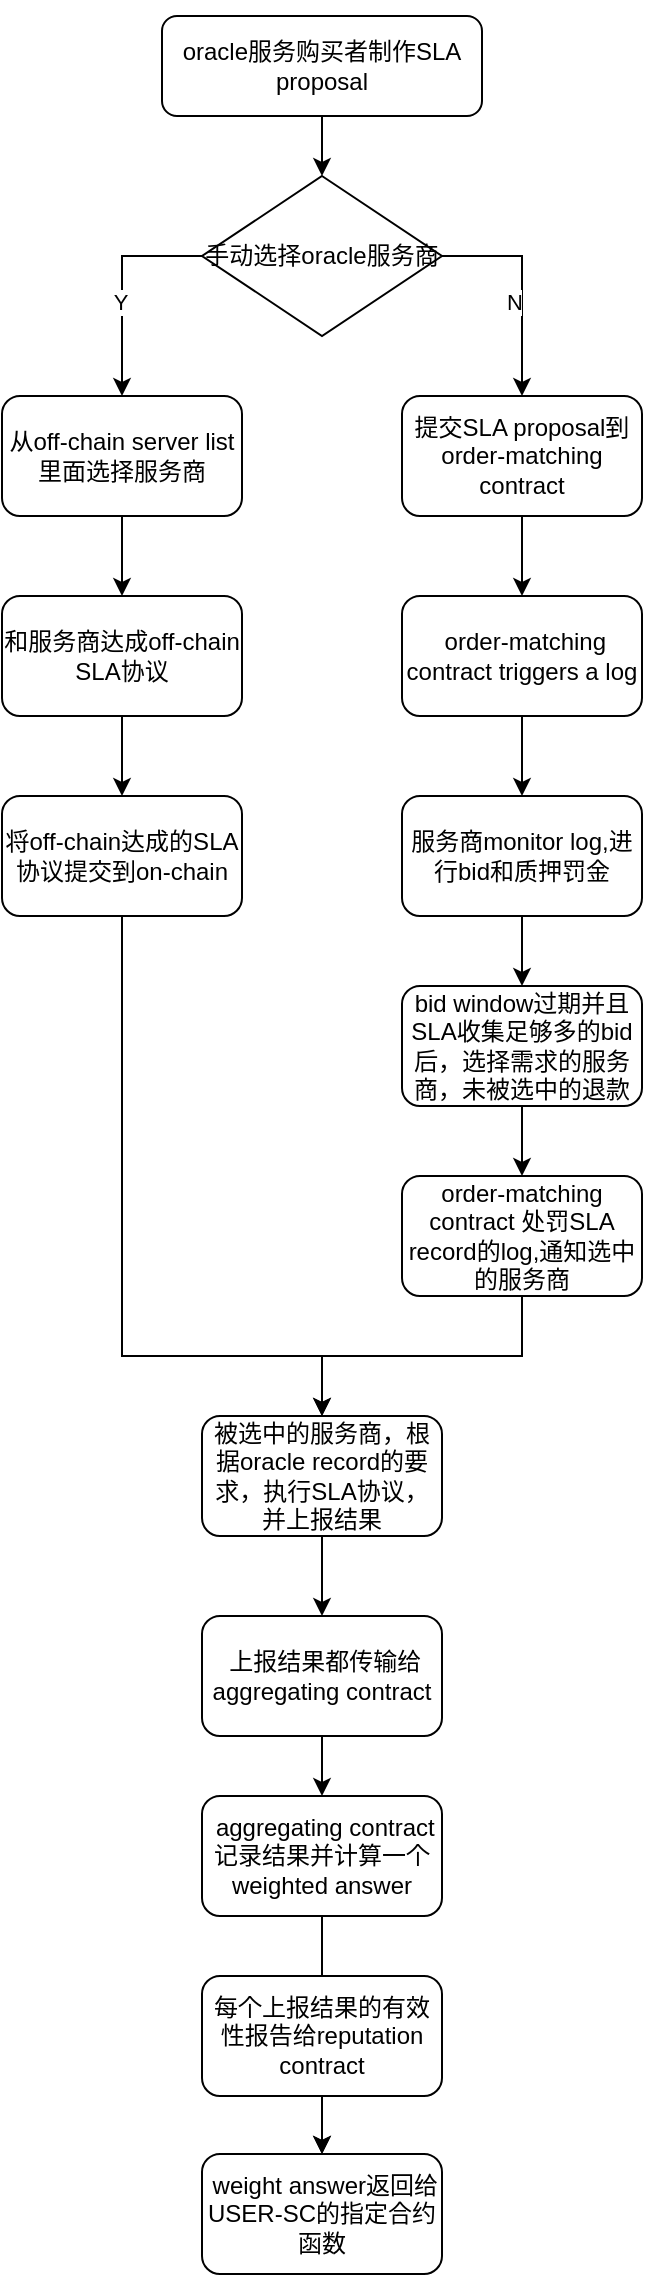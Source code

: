 <mxfile version="20.0.4" type="github" pages="3">
  <diagram id="gu0fIiZsyZpP-8pOVgPo" name="Page-1">
    <mxGraphModel dx="1426" dy="803" grid="1" gridSize="10" guides="1" tooltips="1" connect="1" arrows="1" fold="1" page="1" pageScale="1" pageWidth="827" pageHeight="1169" math="0" shadow="0">
      <root>
        <mxCell id="0" />
        <mxCell id="1" parent="0" />
        <mxCell id="YdMrerSNMZAgxP6pczuO-19" style="edgeStyle=orthogonalEdgeStyle;rounded=0;orthogonalLoop=1;jettySize=auto;html=1;exitX=0.75;exitY=0;exitDx=0;exitDy=0;" parent="1" source="YdMrerSNMZAgxP6pczuO-1" edge="1">
          <mxGeometry relative="1" as="geometry">
            <mxPoint x="408" y="60" as="targetPoint" />
          </mxGeometry>
        </mxCell>
        <mxCell id="YdMrerSNMZAgxP6pczuO-22" value="" style="edgeStyle=orthogonalEdgeStyle;rounded=0;orthogonalLoop=1;jettySize=auto;html=1;" parent="1" source="YdMrerSNMZAgxP6pczuO-1" target="YdMrerSNMZAgxP6pczuO-2" edge="1">
          <mxGeometry relative="1" as="geometry" />
        </mxCell>
        <mxCell id="YdMrerSNMZAgxP6pczuO-1" value="oracle服务购买者制作SLA proposal" style="rounded=1;whiteSpace=wrap;html=1;" parent="1" vertex="1">
          <mxGeometry x="320" y="40" width="160" height="50" as="geometry" />
        </mxCell>
        <mxCell id="YdMrerSNMZAgxP6pczuO-23" style="edgeStyle=orthogonalEdgeStyle;rounded=0;orthogonalLoop=1;jettySize=auto;html=1;exitX=0;exitY=0.5;exitDx=0;exitDy=0;entryX=0.5;entryY=0;entryDx=0;entryDy=0;" parent="1" source="YdMrerSNMZAgxP6pczuO-2" target="YdMrerSNMZAgxP6pczuO-3" edge="1">
          <mxGeometry relative="1" as="geometry" />
        </mxCell>
        <mxCell id="YdMrerSNMZAgxP6pczuO-26" value="Y" style="edgeLabel;html=1;align=center;verticalAlign=middle;resizable=0;points=[];" parent="YdMrerSNMZAgxP6pczuO-23" vertex="1" connectable="0">
          <mxGeometry x="0.145" y="-1" relative="1" as="geometry">
            <mxPoint as="offset" />
          </mxGeometry>
        </mxCell>
        <mxCell id="YdMrerSNMZAgxP6pczuO-25" style="edgeStyle=orthogonalEdgeStyle;rounded=0;orthogonalLoop=1;jettySize=auto;html=1;entryX=0.5;entryY=0;entryDx=0;entryDy=0;exitX=1;exitY=0.5;exitDx=0;exitDy=0;" parent="1" source="YdMrerSNMZAgxP6pczuO-2" target="YdMrerSNMZAgxP6pczuO-8" edge="1">
          <mxGeometry relative="1" as="geometry">
            <mxPoint x="510" y="220" as="targetPoint" />
          </mxGeometry>
        </mxCell>
        <mxCell id="YdMrerSNMZAgxP6pczuO-27" value="N" style="edgeLabel;html=1;align=center;verticalAlign=middle;resizable=0;points=[];" parent="YdMrerSNMZAgxP6pczuO-25" vertex="1" connectable="0">
          <mxGeometry x="0.145" y="-4" relative="1" as="geometry">
            <mxPoint as="offset" />
          </mxGeometry>
        </mxCell>
        <mxCell id="YdMrerSNMZAgxP6pczuO-2" value="手动选择oracle服务商" style="rhombus;whiteSpace=wrap;html=1;" parent="1" vertex="1">
          <mxGeometry x="340" y="120" width="120" height="80" as="geometry" />
        </mxCell>
        <mxCell id="YdMrerSNMZAgxP6pczuO-28" value="" style="edgeStyle=orthogonalEdgeStyle;rounded=0;orthogonalLoop=1;jettySize=auto;html=1;" parent="1" source="YdMrerSNMZAgxP6pczuO-3" target="YdMrerSNMZAgxP6pczuO-6" edge="1">
          <mxGeometry relative="1" as="geometry" />
        </mxCell>
        <mxCell id="YdMrerSNMZAgxP6pczuO-3" value="从off-chain server list里面选择服务商" style="rounded=1;whiteSpace=wrap;html=1;" parent="1" vertex="1">
          <mxGeometry x="240" y="230" width="120" height="60" as="geometry" />
        </mxCell>
        <mxCell id="YdMrerSNMZAgxP6pczuO-29" value="" style="edgeStyle=orthogonalEdgeStyle;rounded=0;orthogonalLoop=1;jettySize=auto;html=1;" parent="1" source="YdMrerSNMZAgxP6pczuO-6" target="YdMrerSNMZAgxP6pczuO-7" edge="1">
          <mxGeometry relative="1" as="geometry" />
        </mxCell>
        <mxCell id="YdMrerSNMZAgxP6pczuO-6" value="和服务商达成off-chain SLA协议" style="rounded=1;whiteSpace=wrap;html=1;" parent="1" vertex="1">
          <mxGeometry x="240" y="330" width="120" height="60" as="geometry" />
        </mxCell>
        <mxCell id="YdMrerSNMZAgxP6pczuO-35" style="edgeStyle=orthogonalEdgeStyle;rounded=0;orthogonalLoop=1;jettySize=auto;html=1;" parent="1" source="YdMrerSNMZAgxP6pczuO-7" target="YdMrerSNMZAgxP6pczuO-13" edge="1">
          <mxGeometry relative="1" as="geometry">
            <Array as="points">
              <mxPoint x="300" y="710" />
              <mxPoint x="400" y="710" />
            </Array>
          </mxGeometry>
        </mxCell>
        <mxCell id="YdMrerSNMZAgxP6pczuO-7" value="将off-chain达成的SLA协议提交到on-chain" style="rounded=1;whiteSpace=wrap;html=1;" parent="1" vertex="1">
          <mxGeometry x="240" y="430" width="120" height="60" as="geometry" />
        </mxCell>
        <mxCell id="YdMrerSNMZAgxP6pczuO-30" value="" style="edgeStyle=orthogonalEdgeStyle;rounded=0;orthogonalLoop=1;jettySize=auto;html=1;" parent="1" source="YdMrerSNMZAgxP6pczuO-8" target="YdMrerSNMZAgxP6pczuO-9" edge="1">
          <mxGeometry relative="1" as="geometry" />
        </mxCell>
        <mxCell id="YdMrerSNMZAgxP6pczuO-8" value="提交SLA proposal到order-matching contract" style="rounded=1;whiteSpace=wrap;html=1;" parent="1" vertex="1">
          <mxGeometry x="440" y="230" width="120" height="60" as="geometry" />
        </mxCell>
        <mxCell id="YdMrerSNMZAgxP6pczuO-31" value="" style="edgeStyle=orthogonalEdgeStyle;rounded=0;orthogonalLoop=1;jettySize=auto;html=1;" parent="1" source="YdMrerSNMZAgxP6pczuO-9" target="YdMrerSNMZAgxP6pczuO-10" edge="1">
          <mxGeometry relative="1" as="geometry" />
        </mxCell>
        <mxCell id="YdMrerSNMZAgxP6pczuO-9" value="&amp;nbsp;order-matching contract triggers a log" style="rounded=1;whiteSpace=wrap;html=1;" parent="1" vertex="1">
          <mxGeometry x="440" y="330" width="120" height="60" as="geometry" />
        </mxCell>
        <mxCell id="YdMrerSNMZAgxP6pczuO-32" value="" style="edgeStyle=orthogonalEdgeStyle;rounded=0;orthogonalLoop=1;jettySize=auto;html=1;" parent="1" source="YdMrerSNMZAgxP6pczuO-10" target="YdMrerSNMZAgxP6pczuO-11" edge="1">
          <mxGeometry relative="1" as="geometry" />
        </mxCell>
        <mxCell id="YdMrerSNMZAgxP6pczuO-10" value="服务商monitor log,进行bid和质押罚金" style="rounded=1;whiteSpace=wrap;html=1;" parent="1" vertex="1">
          <mxGeometry x="440" y="430" width="120" height="60" as="geometry" />
        </mxCell>
        <mxCell id="YdMrerSNMZAgxP6pczuO-34" value="" style="edgeStyle=orthogonalEdgeStyle;rounded=0;orthogonalLoop=1;jettySize=auto;html=1;" parent="1" source="YdMrerSNMZAgxP6pczuO-11" target="YdMrerSNMZAgxP6pczuO-12" edge="1">
          <mxGeometry relative="1" as="geometry" />
        </mxCell>
        <mxCell id="YdMrerSNMZAgxP6pczuO-11" value="bid window过期并且SLA收集足够多的bid后，选择需求的服务商，未被选中的退款" style="rounded=1;whiteSpace=wrap;html=1;" parent="1" vertex="1">
          <mxGeometry x="440" y="525" width="120" height="60" as="geometry" />
        </mxCell>
        <mxCell id="YdMrerSNMZAgxP6pczuO-36" style="edgeStyle=orthogonalEdgeStyle;rounded=0;orthogonalLoop=1;jettySize=auto;html=1;entryX=0.5;entryY=0;entryDx=0;entryDy=0;" parent="1" source="YdMrerSNMZAgxP6pczuO-12" target="YdMrerSNMZAgxP6pczuO-13" edge="1">
          <mxGeometry relative="1" as="geometry" />
        </mxCell>
        <mxCell id="YdMrerSNMZAgxP6pczuO-12" value="order-matching contract 处罚SLA record的log,通知选中的服务商" style="rounded=1;whiteSpace=wrap;html=1;" parent="1" vertex="1">
          <mxGeometry x="440" y="620" width="120" height="60" as="geometry" />
        </mxCell>
        <mxCell id="YdMrerSNMZAgxP6pczuO-37" value="" style="edgeStyle=orthogonalEdgeStyle;rounded=0;orthogonalLoop=1;jettySize=auto;html=1;" parent="1" source="YdMrerSNMZAgxP6pczuO-13" target="YdMrerSNMZAgxP6pczuO-15" edge="1">
          <mxGeometry relative="1" as="geometry" />
        </mxCell>
        <mxCell id="YdMrerSNMZAgxP6pczuO-13" value="被选中的服务商，根据oracle record的要求，执行SLA协议，并上报结果" style="rounded=1;whiteSpace=wrap;html=1;" parent="1" vertex="1">
          <mxGeometry x="340" y="740" width="120" height="60" as="geometry" />
        </mxCell>
        <mxCell id="YdMrerSNMZAgxP6pczuO-38" value="" style="edgeStyle=orthogonalEdgeStyle;rounded=0;orthogonalLoop=1;jettySize=auto;html=1;" parent="1" source="YdMrerSNMZAgxP6pczuO-15" target="YdMrerSNMZAgxP6pczuO-16" edge="1">
          <mxGeometry relative="1" as="geometry" />
        </mxCell>
        <mxCell id="YdMrerSNMZAgxP6pczuO-15" value="&amp;nbsp;上报结果都传输给aggregating contract" style="rounded=1;whiteSpace=wrap;html=1;" parent="1" vertex="1">
          <mxGeometry x="340" y="840" width="120" height="60" as="geometry" />
        </mxCell>
        <mxCell id="YdMrerSNMZAgxP6pczuO-39" value="" style="edgeStyle=orthogonalEdgeStyle;rounded=0;orthogonalLoop=1;jettySize=auto;html=1;" parent="1" source="YdMrerSNMZAgxP6pczuO-16" target="YdMrerSNMZAgxP6pczuO-18" edge="1">
          <mxGeometry relative="1" as="geometry" />
        </mxCell>
        <mxCell id="YdMrerSNMZAgxP6pczuO-16" value="&amp;nbsp;aggregating contract记录结果并计算一个 weighted answer" style="rounded=1;whiteSpace=wrap;html=1;" parent="1" vertex="1">
          <mxGeometry x="340" y="930" width="120" height="60" as="geometry" />
        </mxCell>
        <mxCell id="YdMrerSNMZAgxP6pczuO-40" value="" style="edgeStyle=orthogonalEdgeStyle;rounded=0;orthogonalLoop=1;jettySize=auto;html=1;" parent="1" source="YdMrerSNMZAgxP6pczuO-17" target="YdMrerSNMZAgxP6pczuO-18" edge="1">
          <mxGeometry relative="1" as="geometry" />
        </mxCell>
        <mxCell id="YdMrerSNMZAgxP6pczuO-17" value="每个上报结果的有效性报告给reputation contract" style="rounded=1;whiteSpace=wrap;html=1;" parent="1" vertex="1">
          <mxGeometry x="340" y="1020" width="120" height="60" as="geometry" />
        </mxCell>
        <mxCell id="YdMrerSNMZAgxP6pczuO-18" value="&amp;nbsp;weight answer返回给USER-SC的指定合约函数" style="rounded=1;whiteSpace=wrap;html=1;" parent="1" vertex="1">
          <mxGeometry x="340" y="1109" width="120" height="60" as="geometry" />
        </mxCell>
      </root>
    </mxGraphModel>
  </diagram>
  <diagram id="8H1ESK5gDjF1mlNAqLFi" name="Page-2">
    <mxGraphModel dx="1426" dy="1972" grid="1" gridSize="10" guides="1" tooltips="1" connect="1" arrows="1" fold="1" page="1" pageScale="1" pageWidth="827" pageHeight="1169" math="0" shadow="0">
      <root>
        <mxCell id="JYxYyINiAp-uz-LpOoL5-0" />
        <mxCell id="JYxYyINiAp-uz-LpOoL5-1" parent="JYxYyINiAp-uz-LpOoL5-0" />
        <mxCell id="JYxYyINiAp-uz-LpOoL5-2" value="" style="rounded=1;whiteSpace=wrap;html=1;" parent="JYxYyINiAp-uz-LpOoL5-1" vertex="1">
          <mxGeometry x="210" y="-520" width="530" height="150" as="geometry" />
        </mxCell>
        <mxCell id="JYxYyINiAp-uz-LpOoL5-10" value="" style="edgeStyle=orthogonalEdgeStyle;rounded=0;orthogonalLoop=1;jettySize=auto;html=1;fontSize=18;" parent="JYxYyINiAp-uz-LpOoL5-1" source="JYxYyINiAp-uz-LpOoL5-3" target="JYxYyINiAp-uz-LpOoL5-4" edge="1">
          <mxGeometry relative="1" as="geometry" />
        </mxCell>
        <mxCell id="JYxYyINiAp-uz-LpOoL5-3" value="subtask-1" style="rounded=1;whiteSpace=wrap;html=1;" parent="JYxYyINiAp-uz-LpOoL5-1" vertex="1">
          <mxGeometry x="250" y="-475" width="100" height="55" as="geometry" />
        </mxCell>
        <mxCell id="JYxYyINiAp-uz-LpOoL5-4" value="subtask-2" style="rounded=1;whiteSpace=wrap;html=1;" parent="JYxYyINiAp-uz-LpOoL5-1" vertex="1">
          <mxGeometry x="390" y="-475" width="100" height="55" as="geometry" />
        </mxCell>
        <mxCell id="JYxYyINiAp-uz-LpOoL5-5" value="subtask-n" style="rounded=1;whiteSpace=wrap;html=1;" parent="JYxYyINiAp-uz-LpOoL5-1" vertex="1">
          <mxGeometry x="600" y="-475" width="100" height="55" as="geometry" />
        </mxCell>
        <mxCell id="JYxYyINiAp-uz-LpOoL5-6" value="assignment&lt;br&gt;" style="text;html=1;resizable=0;autosize=1;align=center;verticalAlign=middle;points=[];fillColor=none;strokeColor=none;rounded=0;" parent="JYxYyINiAp-uz-LpOoL5-1" vertex="1">
          <mxGeometry x="220" y="-510" width="80" height="20" as="geometry" />
        </mxCell>
        <mxCell id="JYxYyINiAp-uz-LpOoL5-11" value="" style="edgeStyle=orthogonalEdgeStyle;rounded=0;orthogonalLoop=1;jettySize=auto;html=1;fontSize=18;" parent="JYxYyINiAp-uz-LpOoL5-1" source="JYxYyINiAp-uz-LpOoL5-8" target="JYxYyINiAp-uz-LpOoL5-5" edge="1">
          <mxGeometry relative="1" as="geometry" />
        </mxCell>
        <mxCell id="JYxYyINiAp-uz-LpOoL5-8" value="&lt;font style=&quot;font-size: 18px&quot;&gt;... ...&lt;/font&gt;" style="text;html=1;resizable=0;autosize=1;align=center;verticalAlign=middle;points=[];fillColor=none;strokeColor=none;rounded=0;" parent="JYxYyINiAp-uz-LpOoL5-1" vertex="1">
          <mxGeometry x="515" y="-457.5" width="50" height="20" as="geometry" />
        </mxCell>
        <mxCell id="JYxYyINiAp-uz-LpOoL5-9" value="" style="endArrow=classic;html=1;rounded=0;fontSize=18;" parent="JYxYyINiAp-uz-LpOoL5-1" edge="1">
          <mxGeometry width="50" height="50" relative="1" as="geometry">
            <mxPoint x="190" y="-450" as="sourcePoint" />
            <mxPoint x="250" y="-450" as="targetPoint" />
          </mxGeometry>
        </mxCell>
        <mxCell id="JYxYyINiAp-uz-LpOoL5-12" value="" style="endArrow=classic;html=1;rounded=0;fontSize=18;" parent="JYxYyINiAp-uz-LpOoL5-1" edge="1">
          <mxGeometry width="50" height="50" relative="1" as="geometry">
            <mxPoint x="700" y="-448" as="sourcePoint" />
            <mxPoint x="760" y="-448" as="targetPoint" />
          </mxGeometry>
        </mxCell>
        <mxCell id="JYxYyINiAp-uz-LpOoL5-13" value="input" style="text;html=1;resizable=0;autosize=1;align=center;verticalAlign=middle;points=[];fillColor=none;strokeColor=none;rounded=0;fontSize=18;" parent="JYxYyINiAp-uz-LpOoL5-1" vertex="1">
          <mxGeometry x="140" y="-467.5" width="50" height="30" as="geometry" />
        </mxCell>
        <mxCell id="JYxYyINiAp-uz-LpOoL5-14" value="result" style="text;html=1;resizable=0;autosize=1;align=center;verticalAlign=middle;points=[];fillColor=none;strokeColor=none;rounded=0;fontSize=18;" parent="JYxYyINiAp-uz-LpOoL5-1" vertex="1">
          <mxGeometry x="767" y="-467.5" width="60" height="30" as="geometry" />
        </mxCell>
      </root>
    </mxGraphModel>
  </diagram>
  <diagram id="tKx_yoMRge8p1TASWj8r" name="Page-3">
    <mxGraphModel dx="1426" dy="746" grid="1" gridSize="10" guides="1" tooltips="1" connect="1" arrows="1" fold="1" page="1" pageScale="1" pageWidth="827" pageHeight="1169" math="0" shadow="0">
      <root>
        <mxCell id="0" />
        <mxCell id="1" parent="0" />
        <mxCell id="YwLv78hLG7w41Qseom_I-13" value="" style="group" vertex="1" connectable="0" parent="1">
          <mxGeometry x="40" y="80" width="530" height="140" as="geometry" />
        </mxCell>
        <mxCell id="YwLv78hLG7w41Qseom_I-2" value="" style="endArrow=none;html=1;rounded=0;" edge="1" parent="YwLv78hLG7w41Qseom_I-13">
          <mxGeometry width="50" height="50" relative="1" as="geometry">
            <mxPoint x="50" y="40" as="sourcePoint" />
            <mxPoint x="530" y="40" as="targetPoint" />
          </mxGeometry>
        </mxCell>
        <mxCell id="YwLv78hLG7w41Qseom_I-3" value="" style="endArrow=none;html=1;rounded=0;" edge="1" parent="YwLv78hLG7w41Qseom_I-13">
          <mxGeometry width="50" height="50" relative="1" as="geometry">
            <mxPoint x="90" y="140" as="sourcePoint" />
            <mxPoint x="90" as="targetPoint" />
          </mxGeometry>
        </mxCell>
        <mxCell id="YwLv78hLG7w41Qseom_I-4" value="U" style="text;html=1;align=center;verticalAlign=middle;resizable=0;points=[];autosize=1;strokeColor=none;fillColor=none;" vertex="1" parent="YwLv78hLG7w41Qseom_I-13">
          <mxGeometry x="100" y="5" width="30" height="30" as="geometry" />
        </mxCell>
        <mxCell id="YwLv78hLG7w41Qseom_I-5" value="C" style="text;html=1;align=center;verticalAlign=middle;resizable=0;points=[];autosize=1;strokeColor=none;fillColor=none;" vertex="1" parent="YwLv78hLG7w41Qseom_I-13">
          <mxGeometry x="220" y="5" width="30" height="30" as="geometry" />
        </mxCell>
        <mxCell id="YwLv78hLG7w41Qseom_I-6" value="A" style="text;html=1;align=center;verticalAlign=middle;resizable=0;points=[];autosize=1;strokeColor=none;fillColor=none;" vertex="1" parent="YwLv78hLG7w41Qseom_I-13">
          <mxGeometry x="340" y="5" width="30" height="30" as="geometry" />
        </mxCell>
        <mxCell id="YwLv78hLG7w41Qseom_I-7" value="B" style="text;html=1;align=center;verticalAlign=middle;resizable=0;points=[];autosize=1;strokeColor=none;fillColor=none;" vertex="1" parent="YwLv78hLG7w41Qseom_I-13">
          <mxGeometry x="460" y="5" width="30" height="30" as="geometry" />
        </mxCell>
        <mxCell id="YwLv78hLG7w41Qseom_I-8" value="msg.sender" style="text;html=1;align=center;verticalAlign=middle;resizable=0;points=[];autosize=1;strokeColor=none;fillColor=none;" vertex="1" parent="YwLv78hLG7w41Qseom_I-13">
          <mxGeometry y="60" width="90" height="30" as="geometry" />
        </mxCell>
        <mxCell id="YwLv78hLG7w41Qseom_I-9" value="space" style="text;html=1;align=center;verticalAlign=middle;resizable=0;points=[];autosize=1;strokeColor=none;fillColor=none;" vertex="1" parent="YwLv78hLG7w41Qseom_I-13">
          <mxGeometry x="30" y="105" width="60" height="30" as="geometry" />
        </mxCell>
        <mxCell id="YwLv78hLG7w41Qseom_I-10" value="" style="endArrow=classic;html=1;rounded=0;" edge="1" parent="YwLv78hLG7w41Qseom_I-13" source="YwLv78hLG7w41Qseom_I-4" target="YwLv78hLG7w41Qseom_I-5">
          <mxGeometry width="50" height="50" relative="1" as="geometry">
            <mxPoint x="140" y="20" as="sourcePoint" />
            <mxPoint x="180" y="10" as="targetPoint" />
          </mxGeometry>
        </mxCell>
        <mxCell id="YwLv78hLG7w41Qseom_I-11" value="" style="endArrow=classic;html=1;rounded=0;" edge="1" parent="YwLv78hLG7w41Qseom_I-13" source="YwLv78hLG7w41Qseom_I-5" target="YwLv78hLG7w41Qseom_I-6">
          <mxGeometry width="50" height="50" relative="1" as="geometry">
            <mxPoint x="250" y="19.5" as="sourcePoint" />
            <mxPoint x="340" y="19.5" as="targetPoint" />
          </mxGeometry>
        </mxCell>
        <mxCell id="YwLv78hLG7w41Qseom_I-12" value="" style="endArrow=classic;html=1;rounded=0;" edge="1" parent="YwLv78hLG7w41Qseom_I-13" source="YwLv78hLG7w41Qseom_I-6">
          <mxGeometry width="50" height="50" relative="1" as="geometry">
            <mxPoint x="370" y="19.5" as="sourcePoint" />
            <mxPoint x="460" y="20" as="targetPoint" />
          </mxGeometry>
        </mxCell>
        <mxCell id="YwLv78hLG7w41Qseom_I-50" value="U" style="text;html=1;align=center;verticalAlign=middle;resizable=0;points=[];autosize=1;strokeColor=none;fillColor=none;" vertex="1" parent="YwLv78hLG7w41Qseom_I-13">
          <mxGeometry x="220" y="60" width="30" height="30" as="geometry" />
        </mxCell>
        <mxCell id="YwLv78hLG7w41Qseom_I-51" value="U" style="text;html=1;align=center;verticalAlign=middle;resizable=0;points=[];autosize=1;strokeColor=none;fillColor=none;" vertex="1" parent="YwLv78hLG7w41Qseom_I-13">
          <mxGeometry x="340" y="60" width="30" height="30" as="geometry" />
        </mxCell>
        <mxCell id="YwLv78hLG7w41Qseom_I-52" value="U" style="text;html=1;align=center;verticalAlign=middle;resizable=0;points=[];autosize=1;strokeColor=none;fillColor=none;" vertex="1" parent="YwLv78hLG7w41Qseom_I-13">
          <mxGeometry x="460" y="60" width="30" height="30" as="geometry" />
        </mxCell>
        <mxCell id="YwLv78hLG7w41Qseom_I-53" value="C" style="text;html=1;align=center;verticalAlign=middle;resizable=0;points=[];autosize=1;strokeColor=none;fillColor=none;" vertex="1" parent="YwLv78hLG7w41Qseom_I-13">
          <mxGeometry x="220" y="105" width="30" height="30" as="geometry" />
        </mxCell>
        <mxCell id="YwLv78hLG7w41Qseom_I-54" value="C" style="text;html=1;align=center;verticalAlign=middle;resizable=0;points=[];autosize=1;strokeColor=none;fillColor=none;" vertex="1" parent="YwLv78hLG7w41Qseom_I-13">
          <mxGeometry x="340" y="105" width="30" height="30" as="geometry" />
        </mxCell>
        <mxCell id="YwLv78hLG7w41Qseom_I-55" value="C" style="text;html=1;align=center;verticalAlign=middle;resizable=0;points=[];autosize=1;strokeColor=none;fillColor=none;" vertex="1" parent="YwLv78hLG7w41Qseom_I-13">
          <mxGeometry x="460" y="105" width="30" height="30" as="geometry" />
        </mxCell>
        <mxCell id="YwLv78hLG7w41Qseom_I-89" value="D" style="shape=hexagon;perimeter=hexagonPerimeter2;whiteSpace=wrap;html=1;fixedSize=1;size=20;" vertex="1" parent="YwLv78hLG7w41Qseom_I-13">
          <mxGeometry x="260" y="-25" width="50" height="35" as="geometry" />
        </mxCell>
        <mxCell id="YwLv78hLG7w41Qseom_I-90" value="D" style="shape=hexagon;perimeter=hexagonPerimeter2;whiteSpace=wrap;html=1;fixedSize=1;" vertex="1" parent="YwLv78hLG7w41Qseom_I-13">
          <mxGeometry x="390" y="-25" width="50" height="35" as="geometry" />
        </mxCell>
        <mxCell id="YwLv78hLG7w41Qseom_I-14" value="" style="group" vertex="1" connectable="0" parent="1">
          <mxGeometry x="40" y="260" width="530" height="140" as="geometry" />
        </mxCell>
        <mxCell id="YwLv78hLG7w41Qseom_I-15" value="" style="endArrow=none;html=1;rounded=0;" edge="1" parent="YwLv78hLG7w41Qseom_I-14">
          <mxGeometry width="50" height="50" relative="1" as="geometry">
            <mxPoint x="50" y="40" as="sourcePoint" />
            <mxPoint x="530" y="40" as="targetPoint" />
          </mxGeometry>
        </mxCell>
        <mxCell id="YwLv78hLG7w41Qseom_I-16" value="" style="endArrow=none;html=1;rounded=0;" edge="1" parent="YwLv78hLG7w41Qseom_I-14">
          <mxGeometry width="50" height="50" relative="1" as="geometry">
            <mxPoint x="90" y="140" as="sourcePoint" />
            <mxPoint x="90" as="targetPoint" />
          </mxGeometry>
        </mxCell>
        <mxCell id="YwLv78hLG7w41Qseom_I-17" value="U" style="text;html=1;align=center;verticalAlign=middle;resizable=0;points=[];autosize=1;strokeColor=none;fillColor=none;" vertex="1" parent="YwLv78hLG7w41Qseom_I-14">
          <mxGeometry x="100" y="5" width="30" height="30" as="geometry" />
        </mxCell>
        <mxCell id="YwLv78hLG7w41Qseom_I-18" value="C" style="text;html=1;align=center;verticalAlign=middle;resizable=0;points=[];autosize=1;strokeColor=none;fillColor=none;" vertex="1" parent="YwLv78hLG7w41Qseom_I-14">
          <mxGeometry x="220" y="5" width="30" height="30" as="geometry" />
        </mxCell>
        <mxCell id="YwLv78hLG7w41Qseom_I-19" value="A" style="text;html=1;align=center;verticalAlign=middle;resizable=0;points=[];autosize=1;strokeColor=none;fillColor=none;" vertex="1" parent="YwLv78hLG7w41Qseom_I-14">
          <mxGeometry x="340" y="5" width="30" height="30" as="geometry" />
        </mxCell>
        <mxCell id="YwLv78hLG7w41Qseom_I-20" value="B" style="text;html=1;align=center;verticalAlign=middle;resizable=0;points=[];autosize=1;strokeColor=none;fillColor=none;" vertex="1" parent="YwLv78hLG7w41Qseom_I-14">
          <mxGeometry x="460" y="5" width="30" height="30" as="geometry" />
        </mxCell>
        <mxCell id="YwLv78hLG7w41Qseom_I-21" value="msg.sender" style="text;html=1;align=center;verticalAlign=middle;resizable=0;points=[];autosize=1;strokeColor=none;fillColor=none;" vertex="1" parent="YwLv78hLG7w41Qseom_I-14">
          <mxGeometry y="60" width="90" height="30" as="geometry" />
        </mxCell>
        <mxCell id="YwLv78hLG7w41Qseom_I-22" value="space" style="text;html=1;align=center;verticalAlign=middle;resizable=0;points=[];autosize=1;strokeColor=none;fillColor=none;" vertex="1" parent="YwLv78hLG7w41Qseom_I-14">
          <mxGeometry x="30" y="105" width="60" height="30" as="geometry" />
        </mxCell>
        <mxCell id="YwLv78hLG7w41Qseom_I-23" value="" style="endArrow=classic;html=1;rounded=0;" edge="1" parent="YwLv78hLG7w41Qseom_I-14" source="YwLv78hLG7w41Qseom_I-17" target="YwLv78hLG7w41Qseom_I-18">
          <mxGeometry width="50" height="50" relative="1" as="geometry">
            <mxPoint x="140" y="20" as="sourcePoint" />
            <mxPoint x="180" y="10" as="targetPoint" />
          </mxGeometry>
        </mxCell>
        <mxCell id="YwLv78hLG7w41Qseom_I-24" value="" style="endArrow=classic;html=1;rounded=0;" edge="1" parent="YwLv78hLG7w41Qseom_I-14" source="YwLv78hLG7w41Qseom_I-18" target="YwLv78hLG7w41Qseom_I-19">
          <mxGeometry width="50" height="50" relative="1" as="geometry">
            <mxPoint x="250" y="19.5" as="sourcePoint" />
            <mxPoint x="340" y="19.5" as="targetPoint" />
          </mxGeometry>
        </mxCell>
        <mxCell id="YwLv78hLG7w41Qseom_I-25" value="" style="endArrow=classic;html=1;rounded=0;" edge="1" parent="YwLv78hLG7w41Qseom_I-14" source="YwLv78hLG7w41Qseom_I-19">
          <mxGeometry width="50" height="50" relative="1" as="geometry">
            <mxPoint x="370" y="19.5" as="sourcePoint" />
            <mxPoint x="460" y="20" as="targetPoint" />
          </mxGeometry>
        </mxCell>
        <mxCell id="YwLv78hLG7w41Qseom_I-56" value="U" style="text;html=1;align=center;verticalAlign=middle;resizable=0;points=[];autosize=1;strokeColor=none;fillColor=none;" vertex="1" parent="YwLv78hLG7w41Qseom_I-14">
          <mxGeometry x="220" y="60" width="30" height="30" as="geometry" />
        </mxCell>
        <mxCell id="YwLv78hLG7w41Qseom_I-57" value="U" style="text;html=1;align=center;verticalAlign=middle;resizable=0;points=[];autosize=1;strokeColor=none;fillColor=none;" vertex="1" parent="YwLv78hLG7w41Qseom_I-14">
          <mxGeometry x="340" y="60" width="30" height="30" as="geometry" />
        </mxCell>
        <mxCell id="YwLv78hLG7w41Qseom_I-58" value="C" style="text;html=1;align=center;verticalAlign=middle;resizable=0;points=[];autosize=1;strokeColor=none;fillColor=none;" vertex="1" parent="YwLv78hLG7w41Qseom_I-14">
          <mxGeometry x="460" y="60" width="30" height="30" as="geometry" />
        </mxCell>
        <mxCell id="YwLv78hLG7w41Qseom_I-59" value="C" style="text;html=1;align=center;verticalAlign=middle;resizable=0;points=[];autosize=1;strokeColor=none;fillColor=none;" vertex="1" parent="YwLv78hLG7w41Qseom_I-14">
          <mxGeometry x="220" y="105" width="30" height="30" as="geometry" />
        </mxCell>
        <mxCell id="YwLv78hLG7w41Qseom_I-60" value="C" style="text;html=1;align=center;verticalAlign=middle;resizable=0;points=[];autosize=1;strokeColor=none;fillColor=none;" vertex="1" parent="YwLv78hLG7w41Qseom_I-14">
          <mxGeometry x="340" y="105" width="30" height="30" as="geometry" />
        </mxCell>
        <mxCell id="YwLv78hLG7w41Qseom_I-61" value="B" style="text;html=1;align=center;verticalAlign=middle;resizable=0;points=[];autosize=1;strokeColor=none;fillColor=none;" vertex="1" parent="YwLv78hLG7w41Qseom_I-14">
          <mxGeometry x="460" y="105" width="30" height="30" as="geometry" />
        </mxCell>
        <mxCell id="YwLv78hLG7w41Qseom_I-26" value="" style="group" vertex="1" connectable="0" parent="1">
          <mxGeometry x="40" y="450" width="530" height="140" as="geometry" />
        </mxCell>
        <mxCell id="YwLv78hLG7w41Qseom_I-27" value="" style="endArrow=none;html=1;rounded=0;" edge="1" parent="YwLv78hLG7w41Qseom_I-26">
          <mxGeometry width="50" height="50" relative="1" as="geometry">
            <mxPoint x="50" y="40" as="sourcePoint" />
            <mxPoint x="530" y="40" as="targetPoint" />
          </mxGeometry>
        </mxCell>
        <mxCell id="YwLv78hLG7w41Qseom_I-28" value="" style="endArrow=none;html=1;rounded=0;" edge="1" parent="YwLv78hLG7w41Qseom_I-26">
          <mxGeometry width="50" height="50" relative="1" as="geometry">
            <mxPoint x="90" y="140" as="sourcePoint" />
            <mxPoint x="90" as="targetPoint" />
          </mxGeometry>
        </mxCell>
        <mxCell id="YwLv78hLG7w41Qseom_I-29" value="U" style="text;html=1;align=center;verticalAlign=middle;resizable=0;points=[];autosize=1;strokeColor=none;fillColor=none;" vertex="1" parent="YwLv78hLG7w41Qseom_I-26">
          <mxGeometry x="100" y="5" width="30" height="30" as="geometry" />
        </mxCell>
        <mxCell id="YwLv78hLG7w41Qseom_I-30" value="C" style="text;html=1;align=center;verticalAlign=middle;resizable=0;points=[];autosize=1;strokeColor=none;fillColor=none;" vertex="1" parent="YwLv78hLG7w41Qseom_I-26">
          <mxGeometry x="220" y="5" width="30" height="30" as="geometry" />
        </mxCell>
        <mxCell id="YwLv78hLG7w41Qseom_I-31" value="A" style="text;html=1;align=center;verticalAlign=middle;resizable=0;points=[];autosize=1;strokeColor=none;fillColor=none;" vertex="1" parent="YwLv78hLG7w41Qseom_I-26">
          <mxGeometry x="340" y="5" width="30" height="30" as="geometry" />
        </mxCell>
        <mxCell id="YwLv78hLG7w41Qseom_I-32" value="B" style="text;html=1;align=center;verticalAlign=middle;resizable=0;points=[];autosize=1;strokeColor=none;fillColor=none;" vertex="1" parent="YwLv78hLG7w41Qseom_I-26">
          <mxGeometry x="460" y="5" width="30" height="30" as="geometry" />
        </mxCell>
        <mxCell id="YwLv78hLG7w41Qseom_I-33" value="msg.sender" style="text;html=1;align=center;verticalAlign=middle;resizable=0;points=[];autosize=1;strokeColor=none;fillColor=none;" vertex="1" parent="YwLv78hLG7w41Qseom_I-26">
          <mxGeometry y="60" width="90" height="30" as="geometry" />
        </mxCell>
        <mxCell id="YwLv78hLG7w41Qseom_I-34" value="space" style="text;html=1;align=center;verticalAlign=middle;resizable=0;points=[];autosize=1;strokeColor=none;fillColor=none;" vertex="1" parent="YwLv78hLG7w41Qseom_I-26">
          <mxGeometry x="30" y="105" width="60" height="30" as="geometry" />
        </mxCell>
        <mxCell id="YwLv78hLG7w41Qseom_I-35" value="" style="endArrow=classic;html=1;rounded=0;" edge="1" parent="YwLv78hLG7w41Qseom_I-26" source="YwLv78hLG7w41Qseom_I-29" target="YwLv78hLG7w41Qseom_I-30">
          <mxGeometry width="50" height="50" relative="1" as="geometry">
            <mxPoint x="140" y="20" as="sourcePoint" />
            <mxPoint x="180" y="10" as="targetPoint" />
          </mxGeometry>
        </mxCell>
        <mxCell id="YwLv78hLG7w41Qseom_I-36" value="" style="endArrow=classic;html=1;rounded=0;" edge="1" parent="YwLv78hLG7w41Qseom_I-26" source="YwLv78hLG7w41Qseom_I-30" target="YwLv78hLG7w41Qseom_I-31">
          <mxGeometry width="50" height="50" relative="1" as="geometry">
            <mxPoint x="250" y="19.5" as="sourcePoint" />
            <mxPoint x="340" y="19.5" as="targetPoint" />
          </mxGeometry>
        </mxCell>
        <mxCell id="YwLv78hLG7w41Qseom_I-37" value="" style="endArrow=classic;html=1;rounded=0;" edge="1" parent="YwLv78hLG7w41Qseom_I-26" source="YwLv78hLG7w41Qseom_I-31">
          <mxGeometry width="50" height="50" relative="1" as="geometry">
            <mxPoint x="370" y="19.5" as="sourcePoint" />
            <mxPoint x="460" y="20" as="targetPoint" />
          </mxGeometry>
        </mxCell>
        <mxCell id="YwLv78hLG7w41Qseom_I-62" value="U" style="text;html=1;align=center;verticalAlign=middle;resizable=0;points=[];autosize=1;strokeColor=none;fillColor=none;" vertex="1" parent="YwLv78hLG7w41Qseom_I-26">
          <mxGeometry x="220" y="55" width="30" height="30" as="geometry" />
        </mxCell>
        <mxCell id="YwLv78hLG7w41Qseom_I-63" value="C" style="text;html=1;align=center;verticalAlign=middle;resizable=0;points=[];autosize=1;strokeColor=none;fillColor=none;" vertex="1" parent="YwLv78hLG7w41Qseom_I-26">
          <mxGeometry x="340" y="55" width="30" height="30" as="geometry" />
        </mxCell>
        <mxCell id="YwLv78hLG7w41Qseom_I-64" value="C" style="text;html=1;align=center;verticalAlign=middle;resizable=0;points=[];autosize=1;strokeColor=none;fillColor=none;" vertex="1" parent="YwLv78hLG7w41Qseom_I-26">
          <mxGeometry x="460" y="55" width="30" height="30" as="geometry" />
        </mxCell>
        <mxCell id="YwLv78hLG7w41Qseom_I-65" value="C" style="text;html=1;align=center;verticalAlign=middle;resizable=0;points=[];autosize=1;strokeColor=none;fillColor=none;" vertex="1" parent="YwLv78hLG7w41Qseom_I-26">
          <mxGeometry x="220" y="105" width="30" height="30" as="geometry" />
        </mxCell>
        <mxCell id="YwLv78hLG7w41Qseom_I-66" value="A" style="text;html=1;align=center;verticalAlign=middle;resizable=0;points=[];autosize=1;strokeColor=none;fillColor=none;" vertex="1" parent="YwLv78hLG7w41Qseom_I-26">
          <mxGeometry x="340" y="105" width="30" height="30" as="geometry" />
        </mxCell>
        <mxCell id="YwLv78hLG7w41Qseom_I-67" value="A" style="text;html=1;align=center;verticalAlign=middle;resizable=0;points=[];autosize=1;strokeColor=none;fillColor=none;" vertex="1" parent="YwLv78hLG7w41Qseom_I-26">
          <mxGeometry x="460" y="105" width="30" height="30" as="geometry" />
        </mxCell>
        <mxCell id="YwLv78hLG7w41Qseom_I-94" value="C" style="shape=hexagon;perimeter=hexagonPerimeter2;whiteSpace=wrap;html=1;fixedSize=1;" vertex="1" parent="YwLv78hLG7w41Qseom_I-26">
          <mxGeometry x="140" y="-20" width="50" height="35" as="geometry" />
        </mxCell>
        <mxCell id="YwLv78hLG7w41Qseom_I-38" value="" style="group" vertex="1" connectable="0" parent="1">
          <mxGeometry x="40" y="640" width="530" height="140" as="geometry" />
        </mxCell>
        <mxCell id="YwLv78hLG7w41Qseom_I-39" value="" style="endArrow=none;html=1;rounded=0;" edge="1" parent="YwLv78hLG7w41Qseom_I-38">
          <mxGeometry width="50" height="50" relative="1" as="geometry">
            <mxPoint x="50" y="40" as="sourcePoint" />
            <mxPoint x="530" y="40" as="targetPoint" />
          </mxGeometry>
        </mxCell>
        <mxCell id="YwLv78hLG7w41Qseom_I-40" value="" style="endArrow=none;html=1;rounded=0;" edge="1" parent="YwLv78hLG7w41Qseom_I-38">
          <mxGeometry width="50" height="50" relative="1" as="geometry">
            <mxPoint x="90" y="140" as="sourcePoint" />
            <mxPoint x="90" as="targetPoint" />
          </mxGeometry>
        </mxCell>
        <mxCell id="YwLv78hLG7w41Qseom_I-41" value="U" style="text;html=1;align=center;verticalAlign=middle;resizable=0;points=[];autosize=1;strokeColor=none;fillColor=none;" vertex="1" parent="YwLv78hLG7w41Qseom_I-38">
          <mxGeometry x="100" y="5" width="30" height="30" as="geometry" />
        </mxCell>
        <mxCell id="YwLv78hLG7w41Qseom_I-42" value="C" style="text;html=1;align=center;verticalAlign=middle;resizable=0;points=[];autosize=1;strokeColor=none;fillColor=none;" vertex="1" parent="YwLv78hLG7w41Qseom_I-38">
          <mxGeometry x="220" y="5" width="30" height="30" as="geometry" />
        </mxCell>
        <mxCell id="YwLv78hLG7w41Qseom_I-43" value="A" style="text;html=1;align=center;verticalAlign=middle;resizable=0;points=[];autosize=1;strokeColor=none;fillColor=none;" vertex="1" parent="YwLv78hLG7w41Qseom_I-38">
          <mxGeometry x="340" y="5" width="30" height="30" as="geometry" />
        </mxCell>
        <mxCell id="YwLv78hLG7w41Qseom_I-44" value="B" style="text;html=1;align=center;verticalAlign=middle;resizable=0;points=[];autosize=1;strokeColor=none;fillColor=none;" vertex="1" parent="YwLv78hLG7w41Qseom_I-38">
          <mxGeometry x="460" y="5" width="30" height="30" as="geometry" />
        </mxCell>
        <mxCell id="YwLv78hLG7w41Qseom_I-45" value="msg.sender" style="text;html=1;align=center;verticalAlign=middle;resizable=0;points=[];autosize=1;strokeColor=none;fillColor=none;" vertex="1" parent="YwLv78hLG7w41Qseom_I-38">
          <mxGeometry y="60" width="90" height="30" as="geometry" />
        </mxCell>
        <mxCell id="YwLv78hLG7w41Qseom_I-46" value="space" style="text;html=1;align=center;verticalAlign=middle;resizable=0;points=[];autosize=1;strokeColor=none;fillColor=none;" vertex="1" parent="YwLv78hLG7w41Qseom_I-38">
          <mxGeometry x="30" y="105" width="60" height="30" as="geometry" />
        </mxCell>
        <mxCell id="YwLv78hLG7w41Qseom_I-47" value="" style="endArrow=classic;html=1;rounded=0;" edge="1" parent="YwLv78hLG7w41Qseom_I-38" source="YwLv78hLG7w41Qseom_I-41" target="YwLv78hLG7w41Qseom_I-42">
          <mxGeometry width="50" height="50" relative="1" as="geometry">
            <mxPoint x="140" y="20" as="sourcePoint" />
            <mxPoint x="180" y="10" as="targetPoint" />
          </mxGeometry>
        </mxCell>
        <mxCell id="YwLv78hLG7w41Qseom_I-48" value="" style="endArrow=classic;html=1;rounded=0;" edge="1" parent="YwLv78hLG7w41Qseom_I-38" source="YwLv78hLG7w41Qseom_I-42" target="YwLv78hLG7w41Qseom_I-43">
          <mxGeometry width="50" height="50" relative="1" as="geometry">
            <mxPoint x="250" y="19.5" as="sourcePoint" />
            <mxPoint x="340" y="19.5" as="targetPoint" />
          </mxGeometry>
        </mxCell>
        <mxCell id="YwLv78hLG7w41Qseom_I-49" value="" style="endArrow=classic;html=1;rounded=0;" edge="1" parent="YwLv78hLG7w41Qseom_I-38" source="YwLv78hLG7w41Qseom_I-43">
          <mxGeometry width="50" height="50" relative="1" as="geometry">
            <mxPoint x="370" y="19.5" as="sourcePoint" />
            <mxPoint x="460" y="20" as="targetPoint" />
          </mxGeometry>
        </mxCell>
        <mxCell id="YwLv78hLG7w41Qseom_I-68" value="U" style="text;html=1;align=center;verticalAlign=middle;resizable=0;points=[];autosize=1;strokeColor=none;fillColor=none;" vertex="1" parent="YwLv78hLG7w41Qseom_I-38">
          <mxGeometry x="220" y="60" width="30" height="30" as="geometry" />
        </mxCell>
        <mxCell id="YwLv78hLG7w41Qseom_I-69" value="C" style="text;html=1;align=center;verticalAlign=middle;resizable=0;points=[];autosize=1;strokeColor=none;fillColor=none;" vertex="1" parent="YwLv78hLG7w41Qseom_I-38">
          <mxGeometry x="340" y="60" width="30" height="30" as="geometry" />
        </mxCell>
        <mxCell id="YwLv78hLG7w41Qseom_I-70" value="A" style="text;html=1;align=center;verticalAlign=middle;resizable=0;points=[];autosize=1;strokeColor=none;fillColor=none;" vertex="1" parent="YwLv78hLG7w41Qseom_I-38">
          <mxGeometry x="460" y="60" width="30" height="30" as="geometry" />
        </mxCell>
        <mxCell id="YwLv78hLG7w41Qseom_I-71" value="C" style="text;html=1;align=center;verticalAlign=middle;resizable=0;points=[];autosize=1;strokeColor=none;fillColor=none;" vertex="1" parent="YwLv78hLG7w41Qseom_I-38">
          <mxGeometry x="220" y="105" width="30" height="30" as="geometry" />
        </mxCell>
        <mxCell id="YwLv78hLG7w41Qseom_I-72" value="A" style="text;html=1;align=center;verticalAlign=middle;resizable=0;points=[];autosize=1;strokeColor=none;fillColor=none;" vertex="1" parent="YwLv78hLG7w41Qseom_I-38">
          <mxGeometry x="340" y="105" width="30" height="30" as="geometry" />
        </mxCell>
        <mxCell id="YwLv78hLG7w41Qseom_I-73" value="B" style="text;html=1;align=center;verticalAlign=middle;resizable=0;points=[];autosize=1;strokeColor=none;fillColor=none;" vertex="1" parent="YwLv78hLG7w41Qseom_I-38">
          <mxGeometry x="460" y="105" width="30" height="30" as="geometry" />
        </mxCell>
        <mxCell id="YwLv78hLG7w41Qseom_I-97" value="C" style="shape=hexagon;perimeter=hexagonPerimeter2;whiteSpace=wrap;html=1;fixedSize=1;" vertex="1" parent="YwLv78hLG7w41Qseom_I-38">
          <mxGeometry x="260" y="-20" width="50" height="35" as="geometry" />
        </mxCell>
        <mxCell id="YwLv78hLG7w41Qseom_I-74" value="" style="rounded=0;whiteSpace=wrap;html=1;" vertex="1" parent="1">
          <mxGeometry x="600" y="40" width="220" height="220" as="geometry" />
        </mxCell>
        <mxCell id="YwLv78hLG7w41Qseom_I-78" value="" style="group" vertex="1" connectable="0" parent="1">
          <mxGeometry x="610" y="45" width="90" height="35" as="geometry" />
        </mxCell>
        <mxCell id="YwLv78hLG7w41Qseom_I-75" value=": Call" style="text;html=1;align=center;verticalAlign=middle;resizable=0;points=[];autosize=1;strokeColor=none;fillColor=none;" vertex="1" parent="YwLv78hLG7w41Qseom_I-78">
          <mxGeometry x="40" y="2.5" width="50" height="30" as="geometry" />
        </mxCell>
        <mxCell id="YwLv78hLG7w41Qseom_I-76" value="C" style="shape=hexagon;perimeter=hexagonPerimeter2;whiteSpace=wrap;html=1;fixedSize=1;" vertex="1" parent="YwLv78hLG7w41Qseom_I-78">
          <mxGeometry width="50" height="35" as="geometry" />
        </mxCell>
        <mxCell id="YwLv78hLG7w41Qseom_I-82" value="" style="group" vertex="1" connectable="0" parent="1">
          <mxGeometry x="610" y="90" width="140" height="35" as="geometry" />
        </mxCell>
        <mxCell id="YwLv78hLG7w41Qseom_I-80" value="D" style="shape=hexagon;perimeter=hexagonPerimeter2;whiteSpace=wrap;html=1;fixedSize=1;" vertex="1" parent="YwLv78hLG7w41Qseom_I-82">
          <mxGeometry width="50" height="35" as="geometry" />
        </mxCell>
        <mxCell id="YwLv78hLG7w41Qseom_I-81" value=": DelegateCall" style="text;html=1;align=center;verticalAlign=middle;resizable=0;points=[];autosize=1;strokeColor=none;fillColor=none;" vertex="1" parent="YwLv78hLG7w41Qseom_I-82">
          <mxGeometry x="40" y="2.5" width="100" height="30" as="geometry" />
        </mxCell>
        <mxCell id="YwLv78hLG7w41Qseom_I-83" value="U : contract called from external" style="text;html=1;align=center;verticalAlign=middle;resizable=0;points=[];autosize=1;strokeColor=none;fillColor=none;" vertex="1" parent="1">
          <mxGeometry x="622" y="135" width="190" height="30" as="geometry" />
        </mxCell>
        <mxCell id="YwLv78hLG7w41Qseom_I-84" value="C : contract called from U" style="text;html=1;align=center;verticalAlign=middle;resizable=0;points=[];autosize=1;strokeColor=none;fillColor=none;" vertex="1" parent="1">
          <mxGeometry x="620" y="165" width="160" height="30" as="geometry" />
        </mxCell>
        <mxCell id="YwLv78hLG7w41Qseom_I-85" value="A : contract called from C" style="text;html=1;align=center;verticalAlign=middle;resizable=0;points=[];autosize=1;strokeColor=none;fillColor=none;" vertex="1" parent="1">
          <mxGeometry x="620" y="195" width="160" height="30" as="geometry" />
        </mxCell>
        <mxCell id="YwLv78hLG7w41Qseom_I-86" value="B: contract called from A" style="text;html=1;align=center;verticalAlign=middle;resizable=0;points=[];autosize=1;strokeColor=none;fillColor=none;" vertex="1" parent="1">
          <mxGeometry x="622" y="225" width="150" height="30" as="geometry" />
        </mxCell>
        <mxCell id="YwLv78hLG7w41Qseom_I-88" value="C" style="shape=hexagon;perimeter=hexagonPerimeter2;whiteSpace=wrap;html=1;fixedSize=1;" vertex="1" parent="1">
          <mxGeometry x="180" y="55" width="50" height="35" as="geometry" />
        </mxCell>
        <mxCell id="YwLv78hLG7w41Qseom_I-91" value="D" style="shape=hexagon;perimeter=hexagonPerimeter2;whiteSpace=wrap;html=1;fixedSize=1;" vertex="1" parent="1">
          <mxGeometry x="300" y="238" width="50" height="35" as="geometry" />
        </mxCell>
        <mxCell id="YwLv78hLG7w41Qseom_I-92" value="C" style="shape=hexagon;perimeter=hexagonPerimeter2;whiteSpace=wrap;html=1;fixedSize=1;" vertex="1" parent="1">
          <mxGeometry x="180" y="238" width="50" height="35" as="geometry" />
        </mxCell>
        <mxCell id="YwLv78hLG7w41Qseom_I-93" value="C" style="shape=hexagon;perimeter=hexagonPerimeter2;whiteSpace=wrap;html=1;fixedSize=1;" vertex="1" parent="1">
          <mxGeometry x="430" y="237" width="50" height="35" as="geometry" />
        </mxCell>
        <mxCell id="YwLv78hLG7w41Qseom_I-95" value="C" style="shape=hexagon;perimeter=hexagonPerimeter2;whiteSpace=wrap;html=1;fixedSize=1;" vertex="1" parent="1">
          <mxGeometry x="300" y="429" width="50" height="35" as="geometry" />
        </mxCell>
        <mxCell id="YwLv78hLG7w41Qseom_I-96" value="C" style="shape=hexagon;perimeter=hexagonPerimeter2;whiteSpace=wrap;html=1;fixedSize=1;" vertex="1" parent="1">
          <mxGeometry x="180" y="620" width="50" height="35" as="geometry" />
        </mxCell>
        <mxCell id="YwLv78hLG7w41Qseom_I-98" value="C" style="shape=hexagon;perimeter=hexagonPerimeter2;whiteSpace=wrap;html=1;fixedSize=1;" vertex="1" parent="1">
          <mxGeometry x="430" y="620" width="50" height="35" as="geometry" />
        </mxCell>
        <mxCell id="YwLv78hLG7w41Qseom_I-99" value="D" style="shape=hexagon;perimeter=hexagonPerimeter2;whiteSpace=wrap;html=1;fixedSize=1;" vertex="1" parent="1">
          <mxGeometry x="430" y="429" width="50" height="35" as="geometry" />
        </mxCell>
      </root>
    </mxGraphModel>
  </diagram>
</mxfile>
